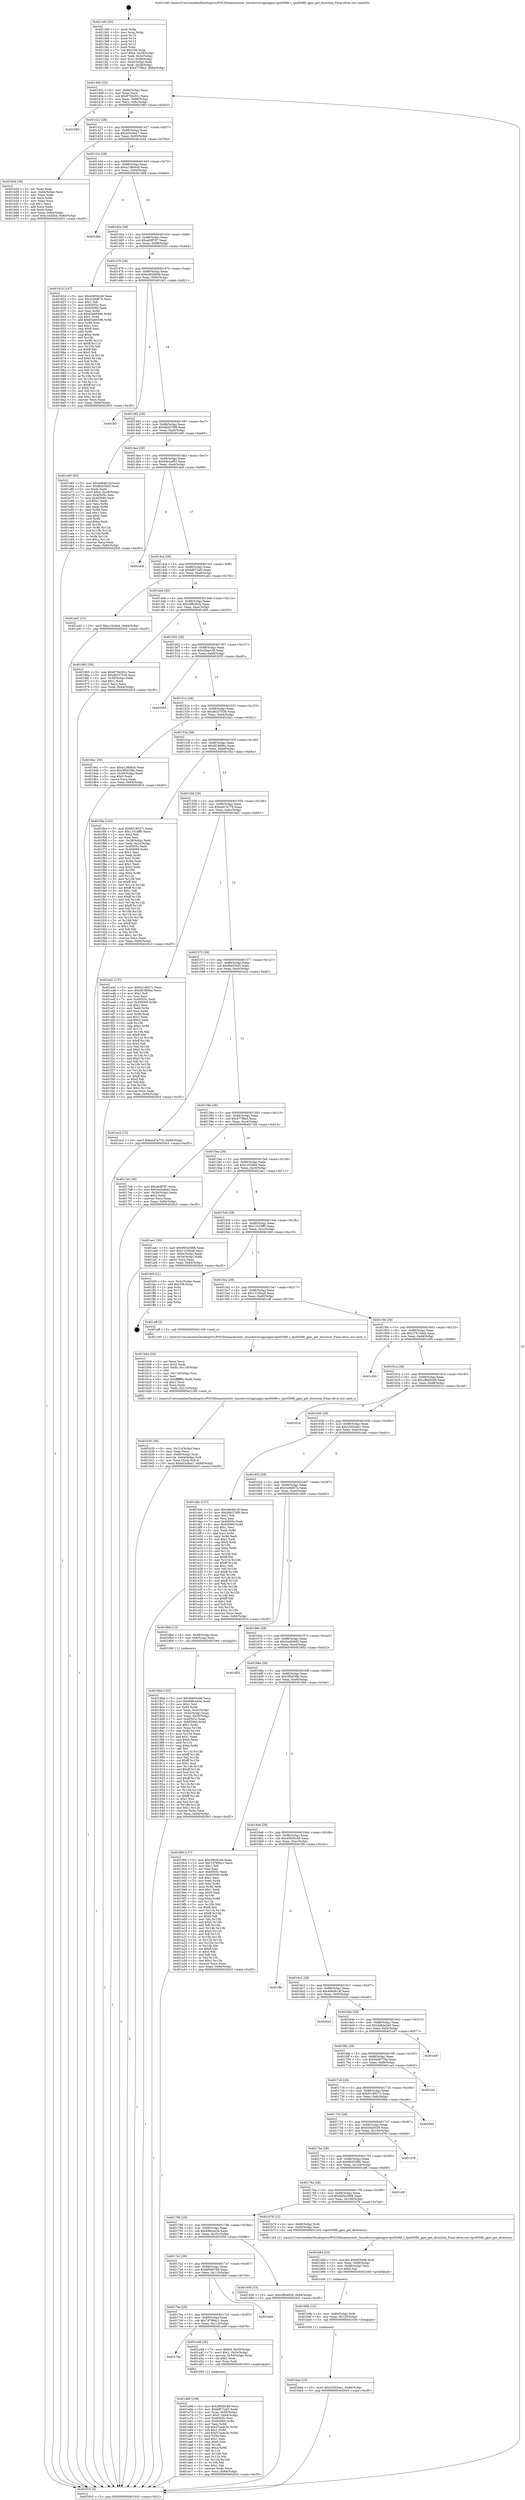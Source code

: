 digraph "0x4013d0" {
  label = "0x4013d0 (/mnt/c/Users/mathe/Desktop/tcc/POCII/binaries/extr_linuxdriversgpiogpio-tps65086.c_tps65086_gpio_get_direction_Final-ollvm.out::main(0))"
  labelloc = "t"
  node[shape=record]

  Entry [label="",width=0.3,height=0.3,shape=circle,fillcolor=black,style=filled]
  "0x401402" [label="{
     0x401402 [32]\l
     | [instrs]\l
     &nbsp;&nbsp;0x401402 \<+6\>: mov -0x84(%rbp),%eax\l
     &nbsp;&nbsp;0x401408 \<+2\>: mov %eax,%ecx\l
     &nbsp;&nbsp;0x40140a \<+6\>: sub $0x875b291c,%ecx\l
     &nbsp;&nbsp;0x401410 \<+6\>: mov %eax,-0x88(%rbp)\l
     &nbsp;&nbsp;0x401416 \<+6\>: mov %ecx,-0x8c(%rbp)\l
     &nbsp;&nbsp;0x40141c \<+6\>: je 0000000000401983 \<main+0x5b3\>\l
  }"]
  "0x401983" [label="{
     0x401983\l
  }", style=dashed]
  "0x401422" [label="{
     0x401422 [28]\l
     | [instrs]\l
     &nbsp;&nbsp;0x401422 \<+5\>: jmp 0000000000401427 \<main+0x57\>\l
     &nbsp;&nbsp;0x401427 \<+6\>: mov -0x88(%rbp),%eax\l
     &nbsp;&nbsp;0x40142d \<+5\>: sub $0xa03c8aa7,%eax\l
     &nbsp;&nbsp;0x401432 \<+6\>: mov %eax,-0x90(%rbp)\l
     &nbsp;&nbsp;0x401438 \<+6\>: je 0000000000401b54 \<main+0x784\>\l
  }"]
  Exit [label="",width=0.3,height=0.3,shape=circle,fillcolor=black,style=filled,peripheries=2]
  "0x401b54" [label="{
     0x401b54 [36]\l
     | [instrs]\l
     &nbsp;&nbsp;0x401b54 \<+2\>: xor %eax,%eax\l
     &nbsp;&nbsp;0x401b56 \<+3\>: mov -0x64(%rbp),%ecx\l
     &nbsp;&nbsp;0x401b59 \<+2\>: mov %eax,%edx\l
     &nbsp;&nbsp;0x401b5b \<+2\>: sub %ecx,%edx\l
     &nbsp;&nbsp;0x401b5d \<+2\>: mov %eax,%ecx\l
     &nbsp;&nbsp;0x401b5f \<+3\>: sub $0x1,%ecx\l
     &nbsp;&nbsp;0x401b62 \<+2\>: add %ecx,%edx\l
     &nbsp;&nbsp;0x401b64 \<+2\>: sub %edx,%eax\l
     &nbsp;&nbsp;0x401b66 \<+3\>: mov %eax,-0x64(%rbp)\l
     &nbsp;&nbsp;0x401b69 \<+10\>: movl $0xc163dd4,-0x84(%rbp)\l
     &nbsp;&nbsp;0x401b73 \<+5\>: jmp 00000000004020c5 \<main+0xcf5\>\l
  }"]
  "0x40143e" [label="{
     0x40143e [28]\l
     | [instrs]\l
     &nbsp;&nbsp;0x40143e \<+5\>: jmp 0000000000401443 \<main+0x73\>\l
     &nbsp;&nbsp;0x401443 \<+6\>: mov -0x88(%rbp),%eax\l
     &nbsp;&nbsp;0x401449 \<+5\>: sub $0xa138b6cb,%eax\l
     &nbsp;&nbsp;0x40144e \<+6\>: mov %eax,-0x94(%rbp)\l
     &nbsp;&nbsp;0x401454 \<+6\>: je 0000000000401db9 \<main+0x9e9\>\l
  }"]
  "0x401baa" [label="{
     0x401baa [15]\l
     | [instrs]\l
     &nbsp;&nbsp;0x401baa \<+10\>: movl $0x33202da1,-0x84(%rbp)\l
     &nbsp;&nbsp;0x401bb4 \<+5\>: jmp 00000000004020c5 \<main+0xcf5\>\l
  }"]
  "0x401db9" [label="{
     0x401db9\l
  }", style=dashed]
  "0x40145a" [label="{
     0x40145a [28]\l
     | [instrs]\l
     &nbsp;&nbsp;0x40145a \<+5\>: jmp 000000000040145f \<main+0x8f\>\l
     &nbsp;&nbsp;0x40145f \<+6\>: mov -0x88(%rbp),%eax\l
     &nbsp;&nbsp;0x401465 \<+5\>: sub $0xafcff787,%eax\l
     &nbsp;&nbsp;0x40146a \<+6\>: mov %eax,-0x98(%rbp)\l
     &nbsp;&nbsp;0x401470 \<+6\>: je 000000000040181d \<main+0x44d\>\l
  }"]
  "0x401b9b" [label="{
     0x401b9b [15]\l
     | [instrs]\l
     &nbsp;&nbsp;0x401b9b \<+4\>: mov -0x60(%rbp),%rdi\l
     &nbsp;&nbsp;0x401b9f \<+6\>: mov %eax,-0x120(%rbp)\l
     &nbsp;&nbsp;0x401ba5 \<+5\>: call 0000000000401030 \<free@plt\>\l
     | [calls]\l
     &nbsp;&nbsp;0x401030 \{1\} (unknown)\l
  }"]
  "0x40181d" [label="{
     0x40181d [147]\l
     | [instrs]\l
     &nbsp;&nbsp;0x40181d \<+5\>: mov $0x40856c46,%eax\l
     &nbsp;&nbsp;0x401822 \<+5\>: mov $0x3c0bf67b,%ecx\l
     &nbsp;&nbsp;0x401827 \<+2\>: mov $0x1,%dl\l
     &nbsp;&nbsp;0x401829 \<+7\>: mov 0x40505c,%esi\l
     &nbsp;&nbsp;0x401830 \<+7\>: mov 0x405060,%edi\l
     &nbsp;&nbsp;0x401837 \<+3\>: mov %esi,%r8d\l
     &nbsp;&nbsp;0x40183a \<+7\>: sub $0x63a60596,%r8d\l
     &nbsp;&nbsp;0x401841 \<+4\>: sub $0x1,%r8d\l
     &nbsp;&nbsp;0x401845 \<+7\>: add $0x63a60596,%r8d\l
     &nbsp;&nbsp;0x40184c \<+4\>: imul %r8d,%esi\l
     &nbsp;&nbsp;0x401850 \<+3\>: and $0x1,%esi\l
     &nbsp;&nbsp;0x401853 \<+3\>: cmp $0x0,%esi\l
     &nbsp;&nbsp;0x401856 \<+4\>: sete %r9b\l
     &nbsp;&nbsp;0x40185a \<+3\>: cmp $0xa,%edi\l
     &nbsp;&nbsp;0x40185d \<+4\>: setl %r10b\l
     &nbsp;&nbsp;0x401861 \<+3\>: mov %r9b,%r11b\l
     &nbsp;&nbsp;0x401864 \<+4\>: xor $0xff,%r11b\l
     &nbsp;&nbsp;0x401868 \<+3\>: mov %r10b,%bl\l
     &nbsp;&nbsp;0x40186b \<+3\>: xor $0xff,%bl\l
     &nbsp;&nbsp;0x40186e \<+3\>: xor $0x0,%dl\l
     &nbsp;&nbsp;0x401871 \<+3\>: mov %r11b,%r14b\l
     &nbsp;&nbsp;0x401874 \<+4\>: and $0x0,%r14b\l
     &nbsp;&nbsp;0x401878 \<+3\>: and %dl,%r9b\l
     &nbsp;&nbsp;0x40187b \<+3\>: mov %bl,%r15b\l
     &nbsp;&nbsp;0x40187e \<+4\>: and $0x0,%r15b\l
     &nbsp;&nbsp;0x401882 \<+3\>: and %dl,%r10b\l
     &nbsp;&nbsp;0x401885 \<+3\>: or %r9b,%r14b\l
     &nbsp;&nbsp;0x401888 \<+3\>: or %r10b,%r15b\l
     &nbsp;&nbsp;0x40188b \<+3\>: xor %r15b,%r14b\l
     &nbsp;&nbsp;0x40188e \<+3\>: or %bl,%r11b\l
     &nbsp;&nbsp;0x401891 \<+4\>: xor $0xff,%r11b\l
     &nbsp;&nbsp;0x401895 \<+3\>: or $0x0,%dl\l
     &nbsp;&nbsp;0x401898 \<+3\>: and %dl,%r11b\l
     &nbsp;&nbsp;0x40189b \<+3\>: or %r11b,%r14b\l
     &nbsp;&nbsp;0x40189e \<+4\>: test $0x1,%r14b\l
     &nbsp;&nbsp;0x4018a2 \<+3\>: cmovne %ecx,%eax\l
     &nbsp;&nbsp;0x4018a5 \<+6\>: mov %eax,-0x84(%rbp)\l
     &nbsp;&nbsp;0x4018ab \<+5\>: jmp 00000000004020c5 \<main+0xcf5\>\l
  }"]
  "0x401476" [label="{
     0x401476 [28]\l
     | [instrs]\l
     &nbsp;&nbsp;0x401476 \<+5\>: jmp 000000000040147b \<main+0xab\>\l
     &nbsp;&nbsp;0x40147b \<+6\>: mov -0x88(%rbp),%eax\l
     &nbsp;&nbsp;0x401481 \<+5\>: sub $0xb462b0d9,%eax\l
     &nbsp;&nbsp;0x401486 \<+6\>: mov %eax,-0x9c(%rbp)\l
     &nbsp;&nbsp;0x40148c \<+6\>: je 0000000000401bf1 \<main+0x821\>\l
  }"]
  "0x401b84" [label="{
     0x401b84 [23]\l
     | [instrs]\l
     &nbsp;&nbsp;0x401b84 \<+10\>: movabs $0x4030d6,%rdi\l
     &nbsp;&nbsp;0x401b8e \<+3\>: mov %eax,-0x68(%rbp)\l
     &nbsp;&nbsp;0x401b91 \<+3\>: mov -0x68(%rbp),%esi\l
     &nbsp;&nbsp;0x401b94 \<+2\>: mov $0x0,%al\l
     &nbsp;&nbsp;0x401b96 \<+5\>: call 0000000000401040 \<printf@plt\>\l
     | [calls]\l
     &nbsp;&nbsp;0x401040 \{1\} (unknown)\l
  }"]
  "0x401bf1" [label="{
     0x401bf1\l
  }", style=dashed]
  "0x401492" [label="{
     0x401492 [28]\l
     | [instrs]\l
     &nbsp;&nbsp;0x401492 \<+5\>: jmp 0000000000401497 \<main+0xc7\>\l
     &nbsp;&nbsp;0x401497 \<+6\>: mov -0x88(%rbp),%eax\l
     &nbsp;&nbsp;0x40149d \<+5\>: sub $0xb8d370f9,%eax\l
     &nbsp;&nbsp;0x4014a2 \<+6\>: mov %eax,-0xa0(%rbp)\l
     &nbsp;&nbsp;0x4014a8 \<+6\>: je 0000000000401e65 \<main+0xa95\>\l
  }"]
  "0x401b30" [label="{
     0x401b30 [36]\l
     | [instrs]\l
     &nbsp;&nbsp;0x401b30 \<+6\>: mov -0x11c(%rbp),%ecx\l
     &nbsp;&nbsp;0x401b36 \<+3\>: imul %eax,%ecx\l
     &nbsp;&nbsp;0x401b39 \<+4\>: mov -0x60(%rbp),%rdi\l
     &nbsp;&nbsp;0x401b3d \<+4\>: movslq -0x64(%rbp),%r8\l
     &nbsp;&nbsp;0x401b41 \<+4\>: mov %ecx,(%rdi,%r8,4)\l
     &nbsp;&nbsp;0x401b45 \<+10\>: movl $0xa03c8aa7,-0x84(%rbp)\l
     &nbsp;&nbsp;0x401b4f \<+5\>: jmp 00000000004020c5 \<main+0xcf5\>\l
  }"]
  "0x401e65" [label="{
     0x401e65 [93]\l
     | [instrs]\l
     &nbsp;&nbsp;0x401e65 \<+5\>: mov $0x4d64614f,%eax\l
     &nbsp;&nbsp;0x401e6a \<+5\>: mov $0xfbd25bf3,%ecx\l
     &nbsp;&nbsp;0x401e6f \<+2\>: xor %edx,%edx\l
     &nbsp;&nbsp;0x401e71 \<+7\>: movl $0x0,-0x38(%rbp)\l
     &nbsp;&nbsp;0x401e78 \<+7\>: mov 0x40505c,%esi\l
     &nbsp;&nbsp;0x401e7f \<+7\>: mov 0x405060,%edi\l
     &nbsp;&nbsp;0x401e86 \<+3\>: sub $0x1,%edx\l
     &nbsp;&nbsp;0x401e89 \<+3\>: mov %esi,%r8d\l
     &nbsp;&nbsp;0x401e8c \<+3\>: add %edx,%r8d\l
     &nbsp;&nbsp;0x401e8f \<+4\>: imul %r8d,%esi\l
     &nbsp;&nbsp;0x401e93 \<+3\>: and $0x1,%esi\l
     &nbsp;&nbsp;0x401e96 \<+3\>: cmp $0x0,%esi\l
     &nbsp;&nbsp;0x401e99 \<+4\>: sete %r9b\l
     &nbsp;&nbsp;0x401e9d \<+3\>: cmp $0xa,%edi\l
     &nbsp;&nbsp;0x401ea0 \<+4\>: setl %r10b\l
     &nbsp;&nbsp;0x401ea4 \<+3\>: mov %r9b,%r11b\l
     &nbsp;&nbsp;0x401ea7 \<+3\>: and %r10b,%r11b\l
     &nbsp;&nbsp;0x401eaa \<+3\>: xor %r10b,%r9b\l
     &nbsp;&nbsp;0x401ead \<+3\>: or %r9b,%r11b\l
     &nbsp;&nbsp;0x401eb0 \<+4\>: test $0x1,%r11b\l
     &nbsp;&nbsp;0x401eb4 \<+3\>: cmovne %ecx,%eax\l
     &nbsp;&nbsp;0x401eb7 \<+6\>: mov %eax,-0x84(%rbp)\l
     &nbsp;&nbsp;0x401ebd \<+5\>: jmp 00000000004020c5 \<main+0xcf5\>\l
  }"]
  "0x4014ae" [label="{
     0x4014ae [28]\l
     | [instrs]\l
     &nbsp;&nbsp;0x4014ae \<+5\>: jmp 00000000004014b3 \<main+0xe3\>\l
     &nbsp;&nbsp;0x4014b3 \<+6\>: mov -0x88(%rbp),%eax\l
     &nbsp;&nbsp;0x4014b9 \<+5\>: sub $0xb8e2af83,%eax\l
     &nbsp;&nbsp;0x4014be \<+6\>: mov %eax,-0xa4(%rbp)\l
     &nbsp;&nbsp;0x4014c4 \<+6\>: je 0000000000401dc8 \<main+0x9f8\>\l
  }"]
  "0x401b04" [label="{
     0x401b04 [44]\l
     | [instrs]\l
     &nbsp;&nbsp;0x401b04 \<+2\>: xor %ecx,%ecx\l
     &nbsp;&nbsp;0x401b06 \<+5\>: mov $0x2,%edx\l
     &nbsp;&nbsp;0x401b0b \<+6\>: mov %edx,-0x118(%rbp)\l
     &nbsp;&nbsp;0x401b11 \<+1\>: cltd\l
     &nbsp;&nbsp;0x401b12 \<+6\>: mov -0x118(%rbp),%esi\l
     &nbsp;&nbsp;0x401b18 \<+2\>: idiv %esi\l
     &nbsp;&nbsp;0x401b1a \<+6\>: imul $0xfffffffe,%edx,%edx\l
     &nbsp;&nbsp;0x401b20 \<+3\>: sub $0x1,%ecx\l
     &nbsp;&nbsp;0x401b23 \<+2\>: sub %ecx,%edx\l
     &nbsp;&nbsp;0x401b25 \<+6\>: mov %edx,-0x11c(%rbp)\l
     &nbsp;&nbsp;0x401b2b \<+5\>: call 0000000000401160 \<next_i\>\l
     | [calls]\l
     &nbsp;&nbsp;0x401160 \{1\} (/mnt/c/Users/mathe/Desktop/tcc/POCII/binaries/extr_linuxdriversgpiogpio-tps65086.c_tps65086_gpio_get_direction_Final-ollvm.out::next_i)\l
  }"]
  "0x401dc8" [label="{
     0x401dc8\l
  }", style=dashed]
  "0x4014ca" [label="{
     0x4014ca [28]\l
     | [instrs]\l
     &nbsp;&nbsp;0x4014ca \<+5\>: jmp 00000000004014cf \<main+0xff\>\l
     &nbsp;&nbsp;0x4014cf \<+6\>: mov -0x88(%rbp),%eax\l
     &nbsp;&nbsp;0x4014d5 \<+5\>: sub $0xbf672af3,%eax\l
     &nbsp;&nbsp;0x4014da \<+6\>: mov %eax,-0xa8(%rbp)\l
     &nbsp;&nbsp;0x4014e0 \<+6\>: je 0000000000401ad2 \<main+0x702\>\l
  }"]
  "0x401a66" [label="{
     0x401a66 [108]\l
     | [instrs]\l
     &nbsp;&nbsp;0x401a66 \<+5\>: mov $0x2f828246,%ecx\l
     &nbsp;&nbsp;0x401a6b \<+5\>: mov $0xbf672af3,%edx\l
     &nbsp;&nbsp;0x401a70 \<+4\>: mov %rax,-0x60(%rbp)\l
     &nbsp;&nbsp;0x401a74 \<+7\>: movl $0x0,-0x64(%rbp)\l
     &nbsp;&nbsp;0x401a7b \<+7\>: mov 0x40505c,%esi\l
     &nbsp;&nbsp;0x401a82 \<+8\>: mov 0x405060,%r8d\l
     &nbsp;&nbsp;0x401a8a \<+3\>: mov %esi,%r9d\l
     &nbsp;&nbsp;0x401a8d \<+7\>: sub $0x57aa4c5c,%r9d\l
     &nbsp;&nbsp;0x401a94 \<+4\>: sub $0x1,%r9d\l
     &nbsp;&nbsp;0x401a98 \<+7\>: add $0x57aa4c5c,%r9d\l
     &nbsp;&nbsp;0x401a9f \<+4\>: imul %r9d,%esi\l
     &nbsp;&nbsp;0x401aa3 \<+3\>: and $0x1,%esi\l
     &nbsp;&nbsp;0x401aa6 \<+3\>: cmp $0x0,%esi\l
     &nbsp;&nbsp;0x401aa9 \<+4\>: sete %r10b\l
     &nbsp;&nbsp;0x401aad \<+4\>: cmp $0xa,%r8d\l
     &nbsp;&nbsp;0x401ab1 \<+4\>: setl %r11b\l
     &nbsp;&nbsp;0x401ab5 \<+3\>: mov %r10b,%bl\l
     &nbsp;&nbsp;0x401ab8 \<+3\>: and %r11b,%bl\l
     &nbsp;&nbsp;0x401abb \<+3\>: xor %r11b,%r10b\l
     &nbsp;&nbsp;0x401abe \<+3\>: or %r10b,%bl\l
     &nbsp;&nbsp;0x401ac1 \<+3\>: test $0x1,%bl\l
     &nbsp;&nbsp;0x401ac4 \<+3\>: cmovne %edx,%ecx\l
     &nbsp;&nbsp;0x401ac7 \<+6\>: mov %ecx,-0x84(%rbp)\l
     &nbsp;&nbsp;0x401acd \<+5\>: jmp 00000000004020c5 \<main+0xcf5\>\l
  }"]
  "0x401ad2" [label="{
     0x401ad2 [15]\l
     | [instrs]\l
     &nbsp;&nbsp;0x401ad2 \<+10\>: movl $0xc163dd4,-0x84(%rbp)\l
     &nbsp;&nbsp;0x401adc \<+5\>: jmp 00000000004020c5 \<main+0xcf5\>\l
  }"]
  "0x4014e6" [label="{
     0x4014e6 [28]\l
     | [instrs]\l
     &nbsp;&nbsp;0x4014e6 \<+5\>: jmp 00000000004014eb \<main+0x11b\>\l
     &nbsp;&nbsp;0x4014eb \<+6\>: mov -0x88(%rbp),%eax\l
     &nbsp;&nbsp;0x4014f1 \<+5\>: sub $0xc9fb482b,%eax\l
     &nbsp;&nbsp;0x4014f6 \<+6\>: mov %eax,-0xac(%rbp)\l
     &nbsp;&nbsp;0x4014fc \<+6\>: je 0000000000401965 \<main+0x595\>\l
  }"]
  "0x4017da" [label="{
     0x4017da\l
  }", style=dashed]
  "0x401965" [label="{
     0x401965 [30]\l
     | [instrs]\l
     &nbsp;&nbsp;0x401965 \<+5\>: mov $0x875b291c,%eax\l
     &nbsp;&nbsp;0x40196a \<+5\>: mov $0xd8237536,%ecx\l
     &nbsp;&nbsp;0x40196f \<+3\>: mov -0x30(%rbp),%edx\l
     &nbsp;&nbsp;0x401972 \<+3\>: cmp $0x1,%edx\l
     &nbsp;&nbsp;0x401975 \<+3\>: cmovl %ecx,%eax\l
     &nbsp;&nbsp;0x401978 \<+6\>: mov %eax,-0x84(%rbp)\l
     &nbsp;&nbsp;0x40197e \<+5\>: jmp 00000000004020c5 \<main+0xcf5\>\l
  }"]
  "0x401502" [label="{
     0x401502 [28]\l
     | [instrs]\l
     &nbsp;&nbsp;0x401502 \<+5\>: jmp 0000000000401507 \<main+0x137\>\l
     &nbsp;&nbsp;0x401507 \<+6\>: mov -0x88(%rbp),%eax\l
     &nbsp;&nbsp;0x40150d \<+5\>: sub $0xcf0aec28,%eax\l
     &nbsp;&nbsp;0x401512 \<+6\>: mov %eax,-0xb0(%rbp)\l
     &nbsp;&nbsp;0x401518 \<+6\>: je 0000000000402055 \<main+0xc85\>\l
  }"]
  "0x401a48" [label="{
     0x401a48 [30]\l
     | [instrs]\l
     &nbsp;&nbsp;0x401a48 \<+7\>: movl $0x64,-0x50(%rbp)\l
     &nbsp;&nbsp;0x401a4f \<+7\>: movl $0x1,-0x54(%rbp)\l
     &nbsp;&nbsp;0x401a56 \<+4\>: movslq -0x54(%rbp),%rax\l
     &nbsp;&nbsp;0x401a5a \<+4\>: shl $0x2,%rax\l
     &nbsp;&nbsp;0x401a5e \<+3\>: mov %rax,%rdi\l
     &nbsp;&nbsp;0x401a61 \<+5\>: call 0000000000401050 \<malloc@plt\>\l
     | [calls]\l
     &nbsp;&nbsp;0x401050 \{1\} (unknown)\l
  }"]
  "0x402055" [label="{
     0x402055\l
  }", style=dashed]
  "0x40151e" [label="{
     0x40151e [28]\l
     | [instrs]\l
     &nbsp;&nbsp;0x40151e \<+5\>: jmp 0000000000401523 \<main+0x153\>\l
     &nbsp;&nbsp;0x401523 \<+6\>: mov -0x88(%rbp),%eax\l
     &nbsp;&nbsp;0x401529 \<+5\>: sub $0xd8237536,%eax\l
     &nbsp;&nbsp;0x40152e \<+6\>: mov %eax,-0xb4(%rbp)\l
     &nbsp;&nbsp;0x401534 \<+6\>: je 00000000004019a1 \<main+0x5d1\>\l
  }"]
  "0x4017be" [label="{
     0x4017be [28]\l
     | [instrs]\l
     &nbsp;&nbsp;0x4017be \<+5\>: jmp 00000000004017c3 \<main+0x3f3\>\l
     &nbsp;&nbsp;0x4017c3 \<+6\>: mov -0x88(%rbp),%eax\l
     &nbsp;&nbsp;0x4017c9 \<+5\>: sub $0x7d7884c1,%eax\l
     &nbsp;&nbsp;0x4017ce \<+6\>: mov %eax,-0x114(%rbp)\l
     &nbsp;&nbsp;0x4017d4 \<+6\>: je 0000000000401a48 \<main+0x678\>\l
  }"]
  "0x4019a1" [label="{
     0x4019a1 [30]\l
     | [instrs]\l
     &nbsp;&nbsp;0x4019a1 \<+5\>: mov $0xa138b6cb,%eax\l
     &nbsp;&nbsp;0x4019a6 \<+5\>: mov $0x3f5d1fdb,%ecx\l
     &nbsp;&nbsp;0x4019ab \<+3\>: mov -0x30(%rbp),%edx\l
     &nbsp;&nbsp;0x4019ae \<+3\>: cmp $0x0,%edx\l
     &nbsp;&nbsp;0x4019b1 \<+3\>: cmove %ecx,%eax\l
     &nbsp;&nbsp;0x4019b4 \<+6\>: mov %eax,-0x84(%rbp)\l
     &nbsp;&nbsp;0x4019ba \<+5\>: jmp 00000000004020c5 \<main+0xcf5\>\l
  }"]
  "0x40153a" [label="{
     0x40153a [28]\l
     | [instrs]\l
     &nbsp;&nbsp;0x40153a \<+5\>: jmp 000000000040153f \<main+0x16f\>\l
     &nbsp;&nbsp;0x40153f \<+6\>: mov -0x88(%rbp),%eax\l
     &nbsp;&nbsp;0x401545 \<+5\>: sub $0xdf1869ee,%eax\l
     &nbsp;&nbsp;0x40154a \<+6\>: mov %eax,-0xb8(%rbp)\l
     &nbsp;&nbsp;0x401550 \<+6\>: je 0000000000401f5a \<main+0xb8a\>\l
  }"]
  "0x401bb9" [label="{
     0x401bb9\l
  }", style=dashed]
  "0x401f5a" [label="{
     0x401f5a [143]\l
     | [instrs]\l
     &nbsp;&nbsp;0x401f5a \<+5\>: mov $0x6218027c,%eax\l
     &nbsp;&nbsp;0x401f5f \<+5\>: mov $0x11018ff5,%ecx\l
     &nbsp;&nbsp;0x401f64 \<+2\>: mov $0x1,%dl\l
     &nbsp;&nbsp;0x401f66 \<+2\>: xor %esi,%esi\l
     &nbsp;&nbsp;0x401f68 \<+3\>: mov -0x38(%rbp),%edi\l
     &nbsp;&nbsp;0x401f6b \<+3\>: mov %edi,-0x2c(%rbp)\l
     &nbsp;&nbsp;0x401f6e \<+7\>: mov 0x40505c,%edi\l
     &nbsp;&nbsp;0x401f75 \<+8\>: mov 0x405060,%r8d\l
     &nbsp;&nbsp;0x401f7d \<+3\>: sub $0x1,%esi\l
     &nbsp;&nbsp;0x401f80 \<+3\>: mov %edi,%r9d\l
     &nbsp;&nbsp;0x401f83 \<+3\>: add %esi,%r9d\l
     &nbsp;&nbsp;0x401f86 \<+4\>: imul %r9d,%edi\l
     &nbsp;&nbsp;0x401f8a \<+3\>: and $0x1,%edi\l
     &nbsp;&nbsp;0x401f8d \<+3\>: cmp $0x0,%edi\l
     &nbsp;&nbsp;0x401f90 \<+4\>: sete %r10b\l
     &nbsp;&nbsp;0x401f94 \<+4\>: cmp $0xa,%r8d\l
     &nbsp;&nbsp;0x401f98 \<+4\>: setl %r11b\l
     &nbsp;&nbsp;0x401f9c \<+3\>: mov %r10b,%bl\l
     &nbsp;&nbsp;0x401f9f \<+3\>: xor $0xff,%bl\l
     &nbsp;&nbsp;0x401fa2 \<+3\>: mov %r11b,%r14b\l
     &nbsp;&nbsp;0x401fa5 \<+4\>: xor $0xff,%r14b\l
     &nbsp;&nbsp;0x401fa9 \<+3\>: xor $0x1,%dl\l
     &nbsp;&nbsp;0x401fac \<+3\>: mov %bl,%r15b\l
     &nbsp;&nbsp;0x401faf \<+4\>: and $0xff,%r15b\l
     &nbsp;&nbsp;0x401fb3 \<+3\>: and %dl,%r10b\l
     &nbsp;&nbsp;0x401fb6 \<+3\>: mov %r14b,%r12b\l
     &nbsp;&nbsp;0x401fb9 \<+4\>: and $0xff,%r12b\l
     &nbsp;&nbsp;0x401fbd \<+3\>: and %dl,%r11b\l
     &nbsp;&nbsp;0x401fc0 \<+3\>: or %r10b,%r15b\l
     &nbsp;&nbsp;0x401fc3 \<+3\>: or %r11b,%r12b\l
     &nbsp;&nbsp;0x401fc6 \<+3\>: xor %r12b,%r15b\l
     &nbsp;&nbsp;0x401fc9 \<+3\>: or %r14b,%bl\l
     &nbsp;&nbsp;0x401fcc \<+3\>: xor $0xff,%bl\l
     &nbsp;&nbsp;0x401fcf \<+3\>: or $0x1,%dl\l
     &nbsp;&nbsp;0x401fd2 \<+2\>: and %dl,%bl\l
     &nbsp;&nbsp;0x401fd4 \<+3\>: or %bl,%r15b\l
     &nbsp;&nbsp;0x401fd7 \<+4\>: test $0x1,%r15b\l
     &nbsp;&nbsp;0x401fdb \<+3\>: cmovne %ecx,%eax\l
     &nbsp;&nbsp;0x401fde \<+6\>: mov %eax,-0x84(%rbp)\l
     &nbsp;&nbsp;0x401fe4 \<+5\>: jmp 00000000004020c5 \<main+0xcf5\>\l
  }"]
  "0x401556" [label="{
     0x401556 [28]\l
     | [instrs]\l
     &nbsp;&nbsp;0x401556 \<+5\>: jmp 000000000040155b \<main+0x18b\>\l
     &nbsp;&nbsp;0x40155b \<+6\>: mov -0x88(%rbp),%eax\l
     &nbsp;&nbsp;0x401561 \<+5\>: sub $0xee47a776,%eax\l
     &nbsp;&nbsp;0x401566 \<+6\>: mov %eax,-0xbc(%rbp)\l
     &nbsp;&nbsp;0x40156c \<+6\>: je 0000000000401ed1 \<main+0xb01\>\l
  }"]
  "0x4017a2" [label="{
     0x4017a2 [28]\l
     | [instrs]\l
     &nbsp;&nbsp;0x4017a2 \<+5\>: jmp 00000000004017a7 \<main+0x3d7\>\l
     &nbsp;&nbsp;0x4017a7 \<+6\>: mov -0x88(%rbp),%eax\l
     &nbsp;&nbsp;0x4017ad \<+5\>: sub $0x6f5b6768,%eax\l
     &nbsp;&nbsp;0x4017b2 \<+6\>: mov %eax,-0x110(%rbp)\l
     &nbsp;&nbsp;0x4017b8 \<+6\>: je 0000000000401bb9 \<main+0x7e9\>\l
  }"]
  "0x401ed1" [label="{
     0x401ed1 [137]\l
     | [instrs]\l
     &nbsp;&nbsp;0x401ed1 \<+5\>: mov $0x6218027c,%eax\l
     &nbsp;&nbsp;0x401ed6 \<+5\>: mov $0xdf1869ee,%ecx\l
     &nbsp;&nbsp;0x401edb \<+2\>: mov $0x1,%dl\l
     &nbsp;&nbsp;0x401edd \<+2\>: xor %esi,%esi\l
     &nbsp;&nbsp;0x401edf \<+7\>: mov 0x40505c,%edi\l
     &nbsp;&nbsp;0x401ee6 \<+8\>: mov 0x405060,%r8d\l
     &nbsp;&nbsp;0x401eee \<+3\>: sub $0x1,%esi\l
     &nbsp;&nbsp;0x401ef1 \<+3\>: mov %edi,%r9d\l
     &nbsp;&nbsp;0x401ef4 \<+3\>: add %esi,%r9d\l
     &nbsp;&nbsp;0x401ef7 \<+4\>: imul %r9d,%edi\l
     &nbsp;&nbsp;0x401efb \<+3\>: and $0x1,%edi\l
     &nbsp;&nbsp;0x401efe \<+3\>: cmp $0x0,%edi\l
     &nbsp;&nbsp;0x401f01 \<+4\>: sete %r10b\l
     &nbsp;&nbsp;0x401f05 \<+4\>: cmp $0xa,%r8d\l
     &nbsp;&nbsp;0x401f09 \<+4\>: setl %r11b\l
     &nbsp;&nbsp;0x401f0d \<+3\>: mov %r10b,%bl\l
     &nbsp;&nbsp;0x401f10 \<+3\>: xor $0xff,%bl\l
     &nbsp;&nbsp;0x401f13 \<+3\>: mov %r11b,%r14b\l
     &nbsp;&nbsp;0x401f16 \<+4\>: xor $0xff,%r14b\l
     &nbsp;&nbsp;0x401f1a \<+3\>: xor $0x0,%dl\l
     &nbsp;&nbsp;0x401f1d \<+3\>: mov %bl,%r15b\l
     &nbsp;&nbsp;0x401f20 \<+4\>: and $0x0,%r15b\l
     &nbsp;&nbsp;0x401f24 \<+3\>: and %dl,%r10b\l
     &nbsp;&nbsp;0x401f27 \<+3\>: mov %r14b,%r12b\l
     &nbsp;&nbsp;0x401f2a \<+4\>: and $0x0,%r12b\l
     &nbsp;&nbsp;0x401f2e \<+3\>: and %dl,%r11b\l
     &nbsp;&nbsp;0x401f31 \<+3\>: or %r10b,%r15b\l
     &nbsp;&nbsp;0x401f34 \<+3\>: or %r11b,%r12b\l
     &nbsp;&nbsp;0x401f37 \<+3\>: xor %r12b,%r15b\l
     &nbsp;&nbsp;0x401f3a \<+3\>: or %r14b,%bl\l
     &nbsp;&nbsp;0x401f3d \<+3\>: xor $0xff,%bl\l
     &nbsp;&nbsp;0x401f40 \<+3\>: or $0x0,%dl\l
     &nbsp;&nbsp;0x401f43 \<+2\>: and %dl,%bl\l
     &nbsp;&nbsp;0x401f45 \<+3\>: or %bl,%r15b\l
     &nbsp;&nbsp;0x401f48 \<+4\>: test $0x1,%r15b\l
     &nbsp;&nbsp;0x401f4c \<+3\>: cmovne %ecx,%eax\l
     &nbsp;&nbsp;0x401f4f \<+6\>: mov %eax,-0x84(%rbp)\l
     &nbsp;&nbsp;0x401f55 \<+5\>: jmp 00000000004020c5 \<main+0xcf5\>\l
  }"]
  "0x401572" [label="{
     0x401572 [28]\l
     | [instrs]\l
     &nbsp;&nbsp;0x401572 \<+5\>: jmp 0000000000401577 \<main+0x1a7\>\l
     &nbsp;&nbsp;0x401577 \<+6\>: mov -0x88(%rbp),%eax\l
     &nbsp;&nbsp;0x40157d \<+5\>: sub $0xfbd25bf3,%eax\l
     &nbsp;&nbsp;0x401582 \<+6\>: mov %eax,-0xc0(%rbp)\l
     &nbsp;&nbsp;0x401588 \<+6\>: je 0000000000401ec2 \<main+0xaf2\>\l
  }"]
  "0x401956" [label="{
     0x401956 [15]\l
     | [instrs]\l
     &nbsp;&nbsp;0x401956 \<+10\>: movl $0xc9fb482b,-0x84(%rbp)\l
     &nbsp;&nbsp;0x401960 \<+5\>: jmp 00000000004020c5 \<main+0xcf5\>\l
  }"]
  "0x401ec2" [label="{
     0x401ec2 [15]\l
     | [instrs]\l
     &nbsp;&nbsp;0x401ec2 \<+10\>: movl $0xee47a776,-0x84(%rbp)\l
     &nbsp;&nbsp;0x401ecc \<+5\>: jmp 00000000004020c5 \<main+0xcf5\>\l
  }"]
  "0x40158e" [label="{
     0x40158e [28]\l
     | [instrs]\l
     &nbsp;&nbsp;0x40158e \<+5\>: jmp 0000000000401593 \<main+0x1c3\>\l
     &nbsp;&nbsp;0x401593 \<+6\>: mov -0x88(%rbp),%eax\l
     &nbsp;&nbsp;0x401599 \<+5\>: sub $0x477f8a3,%eax\l
     &nbsp;&nbsp;0x40159e \<+6\>: mov %eax,-0xc4(%rbp)\l
     &nbsp;&nbsp;0x4015a4 \<+6\>: je 00000000004017e4 \<main+0x414\>\l
  }"]
  "0x401786" [label="{
     0x401786 [28]\l
     | [instrs]\l
     &nbsp;&nbsp;0x401786 \<+5\>: jmp 000000000040178b \<main+0x3bb\>\l
     &nbsp;&nbsp;0x40178b \<+6\>: mov -0x88(%rbp),%eax\l
     &nbsp;&nbsp;0x401791 \<+5\>: sub $0x698ce43e,%eax\l
     &nbsp;&nbsp;0x401796 \<+6\>: mov %eax,-0x10c(%rbp)\l
     &nbsp;&nbsp;0x40179c \<+6\>: je 0000000000401956 \<main+0x586\>\l
  }"]
  "0x4017e4" [label="{
     0x4017e4 [30]\l
     | [instrs]\l
     &nbsp;&nbsp;0x4017e4 \<+5\>: mov $0xafcff787,%eax\l
     &nbsp;&nbsp;0x4017e9 \<+5\>: mov $0x3ce5e6d2,%ecx\l
     &nbsp;&nbsp;0x4017ee \<+3\>: mov -0x34(%rbp),%edx\l
     &nbsp;&nbsp;0x4017f1 \<+3\>: cmp $0x2,%edx\l
     &nbsp;&nbsp;0x4017f4 \<+3\>: cmovne %ecx,%eax\l
     &nbsp;&nbsp;0x4017f7 \<+6\>: mov %eax,-0x84(%rbp)\l
     &nbsp;&nbsp;0x4017fd \<+5\>: jmp 00000000004020c5 \<main+0xcf5\>\l
  }"]
  "0x4015aa" [label="{
     0x4015aa [28]\l
     | [instrs]\l
     &nbsp;&nbsp;0x4015aa \<+5\>: jmp 00000000004015af \<main+0x1df\>\l
     &nbsp;&nbsp;0x4015af \<+6\>: mov -0x88(%rbp),%eax\l
     &nbsp;&nbsp;0x4015b5 \<+5\>: sub $0xc163dd4,%eax\l
     &nbsp;&nbsp;0x4015ba \<+6\>: mov %eax,-0xc8(%rbp)\l
     &nbsp;&nbsp;0x4015c0 \<+6\>: je 0000000000401ae1 \<main+0x711\>\l
  }"]
  "0x4020c5" [label="{
     0x4020c5 [5]\l
     | [instrs]\l
     &nbsp;&nbsp;0x4020c5 \<+5\>: jmp 0000000000401402 \<main+0x32\>\l
  }"]
  "0x4013d0" [label="{
     0x4013d0 [50]\l
     | [instrs]\l
     &nbsp;&nbsp;0x4013d0 \<+1\>: push %rbp\l
     &nbsp;&nbsp;0x4013d1 \<+3\>: mov %rsp,%rbp\l
     &nbsp;&nbsp;0x4013d4 \<+2\>: push %r15\l
     &nbsp;&nbsp;0x4013d6 \<+2\>: push %r14\l
     &nbsp;&nbsp;0x4013d8 \<+2\>: push %r13\l
     &nbsp;&nbsp;0x4013da \<+2\>: push %r12\l
     &nbsp;&nbsp;0x4013dc \<+1\>: push %rbx\l
     &nbsp;&nbsp;0x4013dd \<+7\>: sub $0x108,%rsp\l
     &nbsp;&nbsp;0x4013e4 \<+7\>: movl $0x0,-0x38(%rbp)\l
     &nbsp;&nbsp;0x4013eb \<+3\>: mov %edi,-0x3c(%rbp)\l
     &nbsp;&nbsp;0x4013ee \<+4\>: mov %rsi,-0x48(%rbp)\l
     &nbsp;&nbsp;0x4013f2 \<+3\>: mov -0x3c(%rbp),%edi\l
     &nbsp;&nbsp;0x4013f5 \<+3\>: mov %edi,-0x34(%rbp)\l
     &nbsp;&nbsp;0x4013f8 \<+10\>: movl $0x477f8a3,-0x84(%rbp)\l
  }"]
  "0x401b78" [label="{
     0x401b78 [12]\l
     | [instrs]\l
     &nbsp;&nbsp;0x401b78 \<+4\>: mov -0x60(%rbp),%rdi\l
     &nbsp;&nbsp;0x401b7c \<+3\>: mov -0x50(%rbp),%esi\l
     &nbsp;&nbsp;0x401b7f \<+5\>: call 00000000004013c0 \<tps65086_gpio_get_direction\>\l
     | [calls]\l
     &nbsp;&nbsp;0x4013c0 \{1\} (/mnt/c/Users/mathe/Desktop/tcc/POCII/binaries/extr_linuxdriversgpiogpio-tps65086.c_tps65086_gpio_get_direction_Final-ollvm.out::tps65086_gpio_get_direction)\l
  }"]
  "0x401ae1" [label="{
     0x401ae1 [30]\l
     | [instrs]\l
     &nbsp;&nbsp;0x401ae1 \<+5\>: mov $0x665e2068,%eax\l
     &nbsp;&nbsp;0x401ae6 \<+5\>: mov $0x131f0ea8,%ecx\l
     &nbsp;&nbsp;0x401aeb \<+3\>: mov -0x64(%rbp),%edx\l
     &nbsp;&nbsp;0x401aee \<+3\>: cmp -0x54(%rbp),%edx\l
     &nbsp;&nbsp;0x401af1 \<+3\>: cmovl %ecx,%eax\l
     &nbsp;&nbsp;0x401af4 \<+6\>: mov %eax,-0x84(%rbp)\l
     &nbsp;&nbsp;0x401afa \<+5\>: jmp 00000000004020c5 \<main+0xcf5\>\l
  }"]
  "0x4015c6" [label="{
     0x4015c6 [28]\l
     | [instrs]\l
     &nbsp;&nbsp;0x4015c6 \<+5\>: jmp 00000000004015cb \<main+0x1fb\>\l
     &nbsp;&nbsp;0x4015cb \<+6\>: mov -0x88(%rbp),%eax\l
     &nbsp;&nbsp;0x4015d1 \<+5\>: sub $0x11018ff5,%eax\l
     &nbsp;&nbsp;0x4015d6 \<+6\>: mov %eax,-0xcc(%rbp)\l
     &nbsp;&nbsp;0x4015dc \<+6\>: je 0000000000401fe9 \<main+0xc19\>\l
  }"]
  "0x40176a" [label="{
     0x40176a [28]\l
     | [instrs]\l
     &nbsp;&nbsp;0x40176a \<+5\>: jmp 000000000040176f \<main+0x39f\>\l
     &nbsp;&nbsp;0x40176f \<+6\>: mov -0x88(%rbp),%eax\l
     &nbsp;&nbsp;0x401775 \<+5\>: sub $0x665e2068,%eax\l
     &nbsp;&nbsp;0x40177a \<+6\>: mov %eax,-0x108(%rbp)\l
     &nbsp;&nbsp;0x401780 \<+6\>: je 0000000000401b78 \<main+0x7a8\>\l
  }"]
  "0x401fe9" [label="{
     0x401fe9 [21]\l
     | [instrs]\l
     &nbsp;&nbsp;0x401fe9 \<+3\>: mov -0x2c(%rbp),%eax\l
     &nbsp;&nbsp;0x401fec \<+7\>: add $0x108,%rsp\l
     &nbsp;&nbsp;0x401ff3 \<+1\>: pop %rbx\l
     &nbsp;&nbsp;0x401ff4 \<+2\>: pop %r12\l
     &nbsp;&nbsp;0x401ff6 \<+2\>: pop %r13\l
     &nbsp;&nbsp;0x401ff8 \<+2\>: pop %r14\l
     &nbsp;&nbsp;0x401ffa \<+2\>: pop %r15\l
     &nbsp;&nbsp;0x401ffc \<+1\>: pop %rbp\l
     &nbsp;&nbsp;0x401ffd \<+1\>: ret\l
  }"]
  "0x4015e2" [label="{
     0x4015e2 [28]\l
     | [instrs]\l
     &nbsp;&nbsp;0x4015e2 \<+5\>: jmp 00000000004015e7 \<main+0x217\>\l
     &nbsp;&nbsp;0x4015e7 \<+6\>: mov -0x88(%rbp),%eax\l
     &nbsp;&nbsp;0x4015ed \<+5\>: sub $0x131f0ea8,%eax\l
     &nbsp;&nbsp;0x4015f2 \<+6\>: mov %eax,-0xd0(%rbp)\l
     &nbsp;&nbsp;0x4015f8 \<+6\>: je 0000000000401aff \<main+0x72f\>\l
  }"]
  "0x401c0f" [label="{
     0x401c0f\l
  }", style=dashed]
  "0x401aff" [label="{
     0x401aff [5]\l
     | [instrs]\l
     &nbsp;&nbsp;0x401aff \<+5\>: call 0000000000401160 \<next_i\>\l
     | [calls]\l
     &nbsp;&nbsp;0x401160 \{1\} (/mnt/c/Users/mathe/Desktop/tcc/POCII/binaries/extr_linuxdriversgpiogpio-tps65086.c_tps65086_gpio_get_direction_Final-ollvm.out::next_i)\l
  }"]
  "0x4015fe" [label="{
     0x4015fe [28]\l
     | [instrs]\l
     &nbsp;&nbsp;0x4015fe \<+5\>: jmp 0000000000401603 \<main+0x233\>\l
     &nbsp;&nbsp;0x401603 \<+6\>: mov -0x88(%rbp),%eax\l
     &nbsp;&nbsp;0x401609 \<+5\>: sub $0x27915dab,%eax\l
     &nbsp;&nbsp;0x40160e \<+6\>: mov %eax,-0xd4(%rbp)\l
     &nbsp;&nbsp;0x401614 \<+6\>: je 0000000000401d56 \<main+0x986\>\l
  }"]
  "0x40174e" [label="{
     0x40174e [28]\l
     | [instrs]\l
     &nbsp;&nbsp;0x40174e \<+5\>: jmp 0000000000401753 \<main+0x383\>\l
     &nbsp;&nbsp;0x401753 \<+6\>: mov -0x88(%rbp),%eax\l
     &nbsp;&nbsp;0x401759 \<+5\>: sub $0x66433f9b,%eax\l
     &nbsp;&nbsp;0x40175e \<+6\>: mov %eax,-0x104(%rbp)\l
     &nbsp;&nbsp;0x401764 \<+6\>: je 0000000000401c0f \<main+0x83f\>\l
  }"]
  "0x401d56" [label="{
     0x401d56\l
  }", style=dashed]
  "0x40161a" [label="{
     0x40161a [28]\l
     | [instrs]\l
     &nbsp;&nbsp;0x40161a \<+5\>: jmp 000000000040161f \<main+0x24f\>\l
     &nbsp;&nbsp;0x40161f \<+6\>: mov -0x88(%rbp),%eax\l
     &nbsp;&nbsp;0x401625 \<+5\>: sub $0x2f828246,%eax\l
     &nbsp;&nbsp;0x40162a \<+6\>: mov %eax,-0xd8(%rbp)\l
     &nbsp;&nbsp;0x401630 \<+6\>: je 000000000040201d \<main+0xc4d\>\l
  }"]
  "0x401d78" [label="{
     0x401d78\l
  }", style=dashed]
  "0x40201d" [label="{
     0x40201d\l
  }", style=dashed]
  "0x401636" [label="{
     0x401636 [28]\l
     | [instrs]\l
     &nbsp;&nbsp;0x401636 \<+5\>: jmp 000000000040163b \<main+0x26b\>\l
     &nbsp;&nbsp;0x40163b \<+6\>: mov -0x88(%rbp),%eax\l
     &nbsp;&nbsp;0x401641 \<+5\>: sub $0x33202da1,%eax\l
     &nbsp;&nbsp;0x401646 \<+6\>: mov %eax,-0xdc(%rbp)\l
     &nbsp;&nbsp;0x40164c \<+6\>: je 0000000000401ddc \<main+0xa0c\>\l
  }"]
  "0x401732" [label="{
     0x401732 [28]\l
     | [instrs]\l
     &nbsp;&nbsp;0x401732 \<+5\>: jmp 0000000000401737 \<main+0x367\>\l
     &nbsp;&nbsp;0x401737 \<+6\>: mov -0x88(%rbp),%eax\l
     &nbsp;&nbsp;0x40173d \<+5\>: sub $0x636a5020,%eax\l
     &nbsp;&nbsp;0x401742 \<+6\>: mov %eax,-0x100(%rbp)\l
     &nbsp;&nbsp;0x401748 \<+6\>: je 0000000000401d78 \<main+0x9a8\>\l
  }"]
  "0x401ddc" [label="{
     0x401ddc [137]\l
     | [instrs]\l
     &nbsp;&nbsp;0x401ddc \<+5\>: mov $0x4d64614f,%eax\l
     &nbsp;&nbsp;0x401de1 \<+5\>: mov $0xb8d370f9,%ecx\l
     &nbsp;&nbsp;0x401de6 \<+2\>: mov $0x1,%dl\l
     &nbsp;&nbsp;0x401de8 \<+2\>: xor %esi,%esi\l
     &nbsp;&nbsp;0x401dea \<+7\>: mov 0x40505c,%edi\l
     &nbsp;&nbsp;0x401df1 \<+8\>: mov 0x405060,%r8d\l
     &nbsp;&nbsp;0x401df9 \<+3\>: sub $0x1,%esi\l
     &nbsp;&nbsp;0x401dfc \<+3\>: mov %edi,%r9d\l
     &nbsp;&nbsp;0x401dff \<+3\>: add %esi,%r9d\l
     &nbsp;&nbsp;0x401e02 \<+4\>: imul %r9d,%edi\l
     &nbsp;&nbsp;0x401e06 \<+3\>: and $0x1,%edi\l
     &nbsp;&nbsp;0x401e09 \<+3\>: cmp $0x0,%edi\l
     &nbsp;&nbsp;0x401e0c \<+4\>: sete %r10b\l
     &nbsp;&nbsp;0x401e10 \<+4\>: cmp $0xa,%r8d\l
     &nbsp;&nbsp;0x401e14 \<+4\>: setl %r11b\l
     &nbsp;&nbsp;0x401e18 \<+3\>: mov %r10b,%bl\l
     &nbsp;&nbsp;0x401e1b \<+3\>: xor $0xff,%bl\l
     &nbsp;&nbsp;0x401e1e \<+3\>: mov %r11b,%r14b\l
     &nbsp;&nbsp;0x401e21 \<+4\>: xor $0xff,%r14b\l
     &nbsp;&nbsp;0x401e25 \<+3\>: xor $0x1,%dl\l
     &nbsp;&nbsp;0x401e28 \<+3\>: mov %bl,%r15b\l
     &nbsp;&nbsp;0x401e2b \<+4\>: and $0xff,%r15b\l
     &nbsp;&nbsp;0x401e2f \<+3\>: and %dl,%r10b\l
     &nbsp;&nbsp;0x401e32 \<+3\>: mov %r14b,%r12b\l
     &nbsp;&nbsp;0x401e35 \<+4\>: and $0xff,%r12b\l
     &nbsp;&nbsp;0x401e39 \<+3\>: and %dl,%r11b\l
     &nbsp;&nbsp;0x401e3c \<+3\>: or %r10b,%r15b\l
     &nbsp;&nbsp;0x401e3f \<+3\>: or %r11b,%r12b\l
     &nbsp;&nbsp;0x401e42 \<+3\>: xor %r12b,%r15b\l
     &nbsp;&nbsp;0x401e45 \<+3\>: or %r14b,%bl\l
     &nbsp;&nbsp;0x401e48 \<+3\>: xor $0xff,%bl\l
     &nbsp;&nbsp;0x401e4b \<+3\>: or $0x1,%dl\l
     &nbsp;&nbsp;0x401e4e \<+2\>: and %dl,%bl\l
     &nbsp;&nbsp;0x401e50 \<+3\>: or %bl,%r15b\l
     &nbsp;&nbsp;0x401e53 \<+4\>: test $0x1,%r15b\l
     &nbsp;&nbsp;0x401e57 \<+3\>: cmovne %ecx,%eax\l
     &nbsp;&nbsp;0x401e5a \<+6\>: mov %eax,-0x84(%rbp)\l
     &nbsp;&nbsp;0x401e60 \<+5\>: jmp 00000000004020c5 \<main+0xcf5\>\l
  }"]
  "0x401652" [label="{
     0x401652 [28]\l
     | [instrs]\l
     &nbsp;&nbsp;0x401652 \<+5\>: jmp 0000000000401657 \<main+0x287\>\l
     &nbsp;&nbsp;0x401657 \<+6\>: mov -0x88(%rbp),%eax\l
     &nbsp;&nbsp;0x40165d \<+5\>: sub $0x3c0bf67b,%eax\l
     &nbsp;&nbsp;0x401662 \<+6\>: mov %eax,-0xe0(%rbp)\l
     &nbsp;&nbsp;0x401668 \<+6\>: je 00000000004018b0 \<main+0x4e0\>\l
  }"]
  "0x4020bb" [label="{
     0x4020bb\l
  }", style=dashed]
  "0x4018b0" [label="{
     0x4018b0 [13]\l
     | [instrs]\l
     &nbsp;&nbsp;0x4018b0 \<+4\>: mov -0x48(%rbp),%rax\l
     &nbsp;&nbsp;0x4018b4 \<+4\>: mov 0x8(%rax),%rdi\l
     &nbsp;&nbsp;0x4018b8 \<+5\>: call 0000000000401060 \<atoi@plt\>\l
     | [calls]\l
     &nbsp;&nbsp;0x401060 \{1\} (unknown)\l
  }"]
  "0x40166e" [label="{
     0x40166e [28]\l
     | [instrs]\l
     &nbsp;&nbsp;0x40166e \<+5\>: jmp 0000000000401673 \<main+0x2a3\>\l
     &nbsp;&nbsp;0x401673 \<+6\>: mov -0x88(%rbp),%eax\l
     &nbsp;&nbsp;0x401679 \<+5\>: sub $0x3ce5e6d2,%eax\l
     &nbsp;&nbsp;0x40167e \<+6\>: mov %eax,-0xe4(%rbp)\l
     &nbsp;&nbsp;0x401684 \<+6\>: je 0000000000401802 \<main+0x432\>\l
  }"]
  "0x4018bd" [label="{
     0x4018bd [153]\l
     | [instrs]\l
     &nbsp;&nbsp;0x4018bd \<+5\>: mov $0x40856c46,%ecx\l
     &nbsp;&nbsp;0x4018c2 \<+5\>: mov $0x698ce43e,%edx\l
     &nbsp;&nbsp;0x4018c7 \<+3\>: mov $0x1,%sil\l
     &nbsp;&nbsp;0x4018ca \<+3\>: xor %r8d,%r8d\l
     &nbsp;&nbsp;0x4018cd \<+3\>: mov %eax,-0x4c(%rbp)\l
     &nbsp;&nbsp;0x4018d0 \<+3\>: mov -0x4c(%rbp),%eax\l
     &nbsp;&nbsp;0x4018d3 \<+3\>: mov %eax,-0x30(%rbp)\l
     &nbsp;&nbsp;0x4018d6 \<+7\>: mov 0x40505c,%eax\l
     &nbsp;&nbsp;0x4018dd \<+8\>: mov 0x405060,%r9d\l
     &nbsp;&nbsp;0x4018e5 \<+4\>: sub $0x1,%r8d\l
     &nbsp;&nbsp;0x4018e9 \<+3\>: mov %eax,%r10d\l
     &nbsp;&nbsp;0x4018ec \<+3\>: add %r8d,%r10d\l
     &nbsp;&nbsp;0x4018ef \<+4\>: imul %r10d,%eax\l
     &nbsp;&nbsp;0x4018f3 \<+3\>: and $0x1,%eax\l
     &nbsp;&nbsp;0x4018f6 \<+3\>: cmp $0x0,%eax\l
     &nbsp;&nbsp;0x4018f9 \<+4\>: sete %r11b\l
     &nbsp;&nbsp;0x4018fd \<+4\>: cmp $0xa,%r9d\l
     &nbsp;&nbsp;0x401901 \<+3\>: setl %bl\l
     &nbsp;&nbsp;0x401904 \<+3\>: mov %r11b,%r14b\l
     &nbsp;&nbsp;0x401907 \<+4\>: xor $0xff,%r14b\l
     &nbsp;&nbsp;0x40190b \<+3\>: mov %bl,%r15b\l
     &nbsp;&nbsp;0x40190e \<+4\>: xor $0xff,%r15b\l
     &nbsp;&nbsp;0x401912 \<+4\>: xor $0x1,%sil\l
     &nbsp;&nbsp;0x401916 \<+3\>: mov %r14b,%r12b\l
     &nbsp;&nbsp;0x401919 \<+4\>: and $0xff,%r12b\l
     &nbsp;&nbsp;0x40191d \<+3\>: and %sil,%r11b\l
     &nbsp;&nbsp;0x401920 \<+3\>: mov %r15b,%r13b\l
     &nbsp;&nbsp;0x401923 \<+4\>: and $0xff,%r13b\l
     &nbsp;&nbsp;0x401927 \<+3\>: and %sil,%bl\l
     &nbsp;&nbsp;0x40192a \<+3\>: or %r11b,%r12b\l
     &nbsp;&nbsp;0x40192d \<+3\>: or %bl,%r13b\l
     &nbsp;&nbsp;0x401930 \<+3\>: xor %r13b,%r12b\l
     &nbsp;&nbsp;0x401933 \<+3\>: or %r15b,%r14b\l
     &nbsp;&nbsp;0x401936 \<+4\>: xor $0xff,%r14b\l
     &nbsp;&nbsp;0x40193a \<+4\>: or $0x1,%sil\l
     &nbsp;&nbsp;0x40193e \<+3\>: and %sil,%r14b\l
     &nbsp;&nbsp;0x401941 \<+3\>: or %r14b,%r12b\l
     &nbsp;&nbsp;0x401944 \<+4\>: test $0x1,%r12b\l
     &nbsp;&nbsp;0x401948 \<+3\>: cmovne %edx,%ecx\l
     &nbsp;&nbsp;0x40194b \<+6\>: mov %ecx,-0x84(%rbp)\l
     &nbsp;&nbsp;0x401951 \<+5\>: jmp 00000000004020c5 \<main+0xcf5\>\l
  }"]
  "0x401716" [label="{
     0x401716 [28]\l
     | [instrs]\l
     &nbsp;&nbsp;0x401716 \<+5\>: jmp 000000000040171b \<main+0x34b\>\l
     &nbsp;&nbsp;0x40171b \<+6\>: mov -0x88(%rbp),%eax\l
     &nbsp;&nbsp;0x401721 \<+5\>: sub $0x6218027c,%eax\l
     &nbsp;&nbsp;0x401726 \<+6\>: mov %eax,-0xfc(%rbp)\l
     &nbsp;&nbsp;0x40172c \<+6\>: je 00000000004020bb \<main+0xceb\>\l
  }"]
  "0x401802" [label="{
     0x401802\l
  }", style=dashed]
  "0x40168a" [label="{
     0x40168a [28]\l
     | [instrs]\l
     &nbsp;&nbsp;0x40168a \<+5\>: jmp 000000000040168f \<main+0x2bf\>\l
     &nbsp;&nbsp;0x40168f \<+6\>: mov -0x88(%rbp),%eax\l
     &nbsp;&nbsp;0x401695 \<+5\>: sub $0x3f5d1fdb,%eax\l
     &nbsp;&nbsp;0x40169a \<+6\>: mov %eax,-0xe8(%rbp)\l
     &nbsp;&nbsp;0x4016a0 \<+6\>: je 00000000004019bf \<main+0x5ef\>\l
  }"]
  "0x401ca2" [label="{
     0x401ca2\l
  }", style=dashed]
  "0x4019bf" [label="{
     0x4019bf [137]\l
     | [instrs]\l
     &nbsp;&nbsp;0x4019bf \<+5\>: mov $0x2f828246,%eax\l
     &nbsp;&nbsp;0x4019c4 \<+5\>: mov $0x7d7884c1,%ecx\l
     &nbsp;&nbsp;0x4019c9 \<+2\>: mov $0x1,%dl\l
     &nbsp;&nbsp;0x4019cb \<+2\>: xor %esi,%esi\l
     &nbsp;&nbsp;0x4019cd \<+7\>: mov 0x40505c,%edi\l
     &nbsp;&nbsp;0x4019d4 \<+8\>: mov 0x405060,%r8d\l
     &nbsp;&nbsp;0x4019dc \<+3\>: sub $0x1,%esi\l
     &nbsp;&nbsp;0x4019df \<+3\>: mov %edi,%r9d\l
     &nbsp;&nbsp;0x4019e2 \<+3\>: add %esi,%r9d\l
     &nbsp;&nbsp;0x4019e5 \<+4\>: imul %r9d,%edi\l
     &nbsp;&nbsp;0x4019e9 \<+3\>: and $0x1,%edi\l
     &nbsp;&nbsp;0x4019ec \<+3\>: cmp $0x0,%edi\l
     &nbsp;&nbsp;0x4019ef \<+4\>: sete %r10b\l
     &nbsp;&nbsp;0x4019f3 \<+4\>: cmp $0xa,%r8d\l
     &nbsp;&nbsp;0x4019f7 \<+4\>: setl %r11b\l
     &nbsp;&nbsp;0x4019fb \<+3\>: mov %r10b,%bl\l
     &nbsp;&nbsp;0x4019fe \<+3\>: xor $0xff,%bl\l
     &nbsp;&nbsp;0x401a01 \<+3\>: mov %r11b,%r14b\l
     &nbsp;&nbsp;0x401a04 \<+4\>: xor $0xff,%r14b\l
     &nbsp;&nbsp;0x401a08 \<+3\>: xor $0x0,%dl\l
     &nbsp;&nbsp;0x401a0b \<+3\>: mov %bl,%r15b\l
     &nbsp;&nbsp;0x401a0e \<+4\>: and $0x0,%r15b\l
     &nbsp;&nbsp;0x401a12 \<+3\>: and %dl,%r10b\l
     &nbsp;&nbsp;0x401a15 \<+3\>: mov %r14b,%r12b\l
     &nbsp;&nbsp;0x401a18 \<+4\>: and $0x0,%r12b\l
     &nbsp;&nbsp;0x401a1c \<+3\>: and %dl,%r11b\l
     &nbsp;&nbsp;0x401a1f \<+3\>: or %r10b,%r15b\l
     &nbsp;&nbsp;0x401a22 \<+3\>: or %r11b,%r12b\l
     &nbsp;&nbsp;0x401a25 \<+3\>: xor %r12b,%r15b\l
     &nbsp;&nbsp;0x401a28 \<+3\>: or %r14b,%bl\l
     &nbsp;&nbsp;0x401a2b \<+3\>: xor $0xff,%bl\l
     &nbsp;&nbsp;0x401a2e \<+3\>: or $0x0,%dl\l
     &nbsp;&nbsp;0x401a31 \<+2\>: and %dl,%bl\l
     &nbsp;&nbsp;0x401a33 \<+3\>: or %bl,%r15b\l
     &nbsp;&nbsp;0x401a36 \<+4\>: test $0x1,%r15b\l
     &nbsp;&nbsp;0x401a3a \<+3\>: cmovne %ecx,%eax\l
     &nbsp;&nbsp;0x401a3d \<+6\>: mov %eax,-0x84(%rbp)\l
     &nbsp;&nbsp;0x401a43 \<+5\>: jmp 00000000004020c5 \<main+0xcf5\>\l
  }"]
  "0x4016a6" [label="{
     0x4016a6 [28]\l
     | [instrs]\l
     &nbsp;&nbsp;0x4016a6 \<+5\>: jmp 00000000004016ab \<main+0x2db\>\l
     &nbsp;&nbsp;0x4016ab \<+6\>: mov -0x88(%rbp),%eax\l
     &nbsp;&nbsp;0x4016b1 \<+5\>: sub $0x40856c46,%eax\l
     &nbsp;&nbsp;0x4016b6 \<+6\>: mov %eax,-0xec(%rbp)\l
     &nbsp;&nbsp;0x4016bc \<+6\>: je 0000000000401ffe \<main+0xc2e\>\l
  }"]
  "0x4016fa" [label="{
     0x4016fa [28]\l
     | [instrs]\l
     &nbsp;&nbsp;0x4016fa \<+5\>: jmp 00000000004016ff \<main+0x32f\>\l
     &nbsp;&nbsp;0x4016ff \<+6\>: mov -0x88(%rbp),%eax\l
     &nbsp;&nbsp;0x401705 \<+5\>: sub $0x5a06770a,%eax\l
     &nbsp;&nbsp;0x40170a \<+6\>: mov %eax,-0xf8(%rbp)\l
     &nbsp;&nbsp;0x401710 \<+6\>: je 0000000000401ca2 \<main+0x8d2\>\l
  }"]
  "0x401ffe" [label="{
     0x401ffe\l
  }", style=dashed]
  "0x4016c2" [label="{
     0x4016c2 [28]\l
     | [instrs]\l
     &nbsp;&nbsp;0x4016c2 \<+5\>: jmp 00000000004016c7 \<main+0x2f7\>\l
     &nbsp;&nbsp;0x4016c7 \<+6\>: mov -0x88(%rbp),%eax\l
     &nbsp;&nbsp;0x4016cd \<+5\>: sub $0x4d64614f,%eax\l
     &nbsp;&nbsp;0x4016d2 \<+6\>: mov %eax,-0xf0(%rbp)\l
     &nbsp;&nbsp;0x4016d8 \<+6\>: je 00000000004020a5 \<main+0xcd5\>\l
  }"]
  "0x401d47" [label="{
     0x401d47\l
  }", style=dashed]
  "0x4020a5" [label="{
     0x4020a5\l
  }", style=dashed]
  "0x4016de" [label="{
     0x4016de [28]\l
     | [instrs]\l
     &nbsp;&nbsp;0x4016de \<+5\>: jmp 00000000004016e3 \<main+0x313\>\l
     &nbsp;&nbsp;0x4016e3 \<+6\>: mov -0x88(%rbp),%eax\l
     &nbsp;&nbsp;0x4016e9 \<+5\>: sub $0x4d8da2e0,%eax\l
     &nbsp;&nbsp;0x4016ee \<+6\>: mov %eax,-0xf4(%rbp)\l
     &nbsp;&nbsp;0x4016f4 \<+6\>: je 0000000000401d47 \<main+0x977\>\l
  }"]
  Entry -> "0x4013d0" [label=" 1"]
  "0x401402" -> "0x401983" [label=" 0"]
  "0x401402" -> "0x401422" [label=" 20"]
  "0x401fe9" -> Exit [label=" 1"]
  "0x401422" -> "0x401b54" [label=" 1"]
  "0x401422" -> "0x40143e" [label=" 19"]
  "0x401f5a" -> "0x4020c5" [label=" 1"]
  "0x40143e" -> "0x401db9" [label=" 0"]
  "0x40143e" -> "0x40145a" [label=" 19"]
  "0x401ed1" -> "0x4020c5" [label=" 1"]
  "0x40145a" -> "0x40181d" [label=" 1"]
  "0x40145a" -> "0x401476" [label=" 18"]
  "0x401ec2" -> "0x4020c5" [label=" 1"]
  "0x401476" -> "0x401bf1" [label=" 0"]
  "0x401476" -> "0x401492" [label=" 18"]
  "0x401e65" -> "0x4020c5" [label=" 1"]
  "0x401492" -> "0x401e65" [label=" 1"]
  "0x401492" -> "0x4014ae" [label=" 17"]
  "0x401ddc" -> "0x4020c5" [label=" 1"]
  "0x4014ae" -> "0x401dc8" [label=" 0"]
  "0x4014ae" -> "0x4014ca" [label=" 17"]
  "0x401baa" -> "0x4020c5" [label=" 1"]
  "0x4014ca" -> "0x401ad2" [label=" 1"]
  "0x4014ca" -> "0x4014e6" [label=" 16"]
  "0x401b9b" -> "0x401baa" [label=" 1"]
  "0x4014e6" -> "0x401965" [label=" 1"]
  "0x4014e6" -> "0x401502" [label=" 15"]
  "0x401b84" -> "0x401b9b" [label=" 1"]
  "0x401502" -> "0x402055" [label=" 0"]
  "0x401502" -> "0x40151e" [label=" 15"]
  "0x401b78" -> "0x401b84" [label=" 1"]
  "0x40151e" -> "0x4019a1" [label=" 1"]
  "0x40151e" -> "0x40153a" [label=" 14"]
  "0x401b30" -> "0x4020c5" [label=" 1"]
  "0x40153a" -> "0x401f5a" [label=" 1"]
  "0x40153a" -> "0x401556" [label=" 13"]
  "0x401b04" -> "0x401b30" [label=" 1"]
  "0x401556" -> "0x401ed1" [label=" 1"]
  "0x401556" -> "0x401572" [label=" 12"]
  "0x401ae1" -> "0x4020c5" [label=" 2"]
  "0x401572" -> "0x401ec2" [label=" 1"]
  "0x401572" -> "0x40158e" [label=" 11"]
  "0x401ad2" -> "0x4020c5" [label=" 1"]
  "0x40158e" -> "0x4017e4" [label=" 1"]
  "0x40158e" -> "0x4015aa" [label=" 10"]
  "0x4017e4" -> "0x4020c5" [label=" 1"]
  "0x4013d0" -> "0x401402" [label=" 1"]
  "0x4020c5" -> "0x401402" [label=" 19"]
  "0x40181d" -> "0x4020c5" [label=" 1"]
  "0x401a48" -> "0x401a66" [label=" 1"]
  "0x4015aa" -> "0x401ae1" [label=" 2"]
  "0x4015aa" -> "0x4015c6" [label=" 8"]
  "0x4017be" -> "0x4017da" [label=" 0"]
  "0x4015c6" -> "0x401fe9" [label=" 1"]
  "0x4015c6" -> "0x4015e2" [label=" 7"]
  "0x401b54" -> "0x4020c5" [label=" 1"]
  "0x4015e2" -> "0x401aff" [label=" 1"]
  "0x4015e2" -> "0x4015fe" [label=" 6"]
  "0x4017a2" -> "0x4017be" [label=" 1"]
  "0x4015fe" -> "0x401d56" [label=" 0"]
  "0x4015fe" -> "0x40161a" [label=" 6"]
  "0x401aff" -> "0x401b04" [label=" 1"]
  "0x40161a" -> "0x40201d" [label=" 0"]
  "0x40161a" -> "0x401636" [label=" 6"]
  "0x4019bf" -> "0x4020c5" [label=" 1"]
  "0x401636" -> "0x401ddc" [label=" 1"]
  "0x401636" -> "0x401652" [label=" 5"]
  "0x401965" -> "0x4020c5" [label=" 1"]
  "0x401652" -> "0x4018b0" [label=" 1"]
  "0x401652" -> "0x40166e" [label=" 4"]
  "0x4018b0" -> "0x4018bd" [label=" 1"]
  "0x4018bd" -> "0x4020c5" [label=" 1"]
  "0x401956" -> "0x4020c5" [label=" 1"]
  "0x40166e" -> "0x401802" [label=" 0"]
  "0x40166e" -> "0x40168a" [label=" 4"]
  "0x401786" -> "0x401956" [label=" 1"]
  "0x40168a" -> "0x4019bf" [label=" 1"]
  "0x40168a" -> "0x4016a6" [label=" 3"]
  "0x401a66" -> "0x4020c5" [label=" 1"]
  "0x4016a6" -> "0x401ffe" [label=" 0"]
  "0x4016a6" -> "0x4016c2" [label=" 3"]
  "0x40176a" -> "0x401b78" [label=" 1"]
  "0x4016c2" -> "0x4020a5" [label=" 0"]
  "0x4016c2" -> "0x4016de" [label=" 3"]
  "0x4017be" -> "0x401a48" [label=" 1"]
  "0x4016de" -> "0x401d47" [label=" 0"]
  "0x4016de" -> "0x4016fa" [label=" 3"]
  "0x40176a" -> "0x401786" [label=" 2"]
  "0x4016fa" -> "0x401ca2" [label=" 0"]
  "0x4016fa" -> "0x401716" [label=" 3"]
  "0x401786" -> "0x4017a2" [label=" 1"]
  "0x401716" -> "0x4020bb" [label=" 0"]
  "0x401716" -> "0x401732" [label=" 3"]
  "0x4019a1" -> "0x4020c5" [label=" 1"]
  "0x401732" -> "0x401d78" [label=" 0"]
  "0x401732" -> "0x40174e" [label=" 3"]
  "0x4017a2" -> "0x401bb9" [label=" 0"]
  "0x40174e" -> "0x401c0f" [label=" 0"]
  "0x40174e" -> "0x40176a" [label=" 3"]
}
